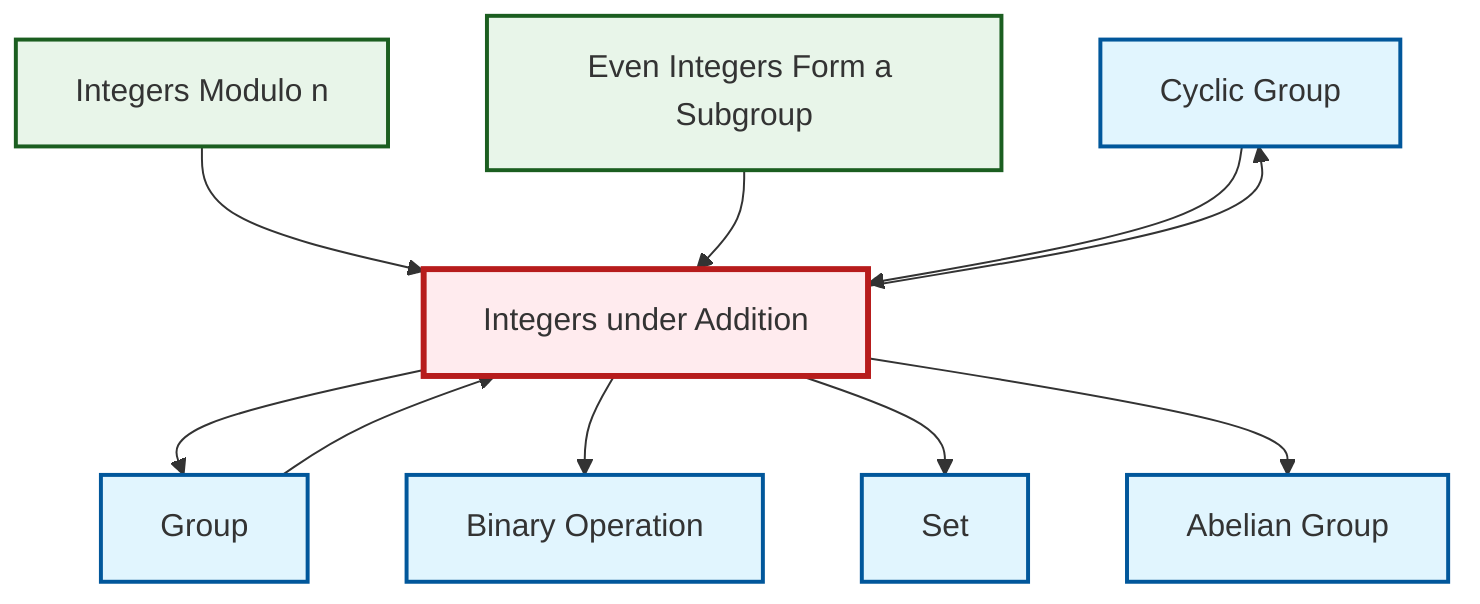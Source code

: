 graph TD
    classDef definition fill:#e1f5fe,stroke:#01579b,stroke-width:2px
    classDef theorem fill:#f3e5f5,stroke:#4a148c,stroke-width:2px
    classDef axiom fill:#fff3e0,stroke:#e65100,stroke-width:2px
    classDef example fill:#e8f5e9,stroke:#1b5e20,stroke-width:2px
    classDef current fill:#ffebee,stroke:#b71c1c,stroke-width:3px
    def-set["Set"]:::definition
    def-cyclic-group["Cyclic Group"]:::definition
    def-abelian-group["Abelian Group"]:::definition
    def-group["Group"]:::definition
    ex-quotient-integers-mod-n["Integers Modulo n"]:::example
    ex-integers-addition["Integers under Addition"]:::example
    ex-even-integers-subgroup["Even Integers Form a Subgroup"]:::example
    def-binary-operation["Binary Operation"]:::definition
    ex-quotient-integers-mod-n --> ex-integers-addition
    ex-integers-addition --> def-group
    ex-integers-addition --> def-cyclic-group
    ex-integers-addition --> def-binary-operation
    ex-even-integers-subgroup --> ex-integers-addition
    def-cyclic-group --> ex-integers-addition
    def-group --> ex-integers-addition
    ex-integers-addition --> def-set
    ex-integers-addition --> def-abelian-group
    class ex-integers-addition current